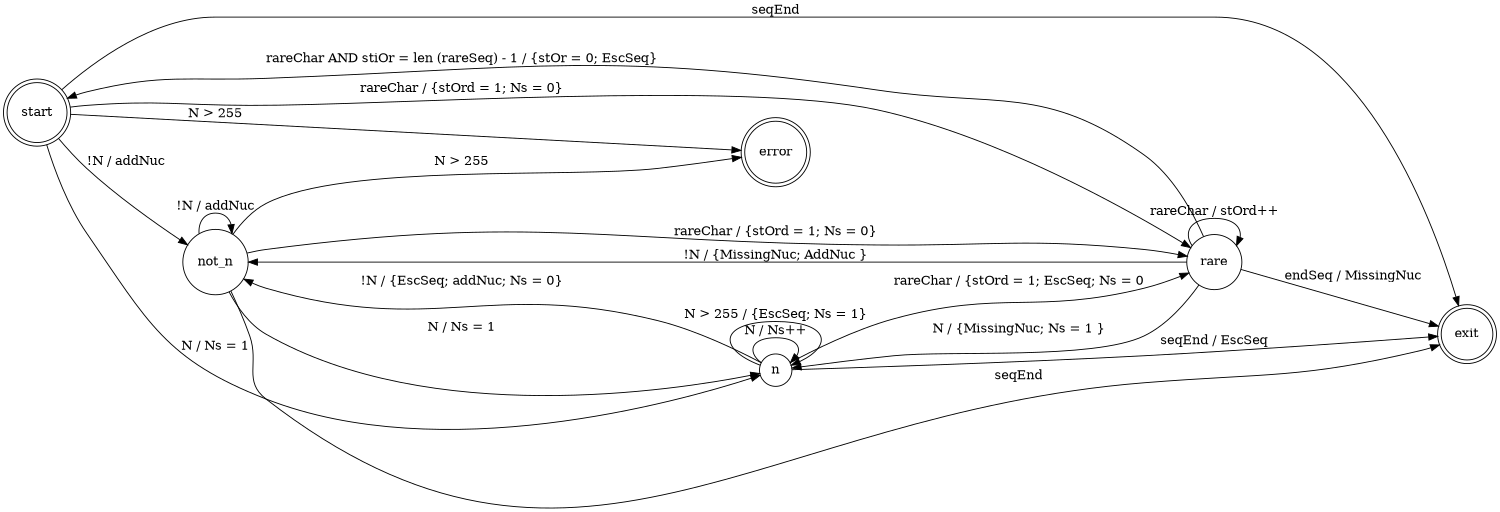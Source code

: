 digraph compressing_fsm {
	rankdir = LR;
	size="10"
	node [shape = doublecircle]; start exit error;
	node [shape = circle];
	start -> not_n [ label = "!N / addNuc" ];
	start -> n [label = "N / Ns = 1" ];
	start -> rare [label = "rareChar / {stOrd = 1; Ns = 0}"]
	start -> exit [label = "seqEnd"];
	start -> error [label = "N > 255"];
	not_n -> n [label = "N / Ns = 1"];
	not_n -> not_n [label = "!N / addNuc"];
	not_n -> rare [label = "rareChar / {stOrd = 1; Ns = 0}"];
	not_n -> exit [label = "seqEnd"];
	not_n -> error [label = "N > 255"];
	n -> not_n [label = "!N / {EscSeq; addNuc; Ns = 0}"];
	n -> n [label= "N / Ns++"];
	n -> n [label= "N > 255 / {EscSeq; Ns = 1}"];
	n -> rare [label = "rareChar / {stOrd = 1; EscSeq; Ns = 0"];
	n -> exit [label = "seqEnd / EscSeq"];
	rare -> not_n [label = "!N / {MissingNuc; AddNuc }"];
	rare -> n [label = "N / {MissingNuc; Ns = 1 }"];
	rare -> exit [label = "endSeq / MissingNuc"];
	rare -> rare [label = "rareChar / stOrd++"];
	rare -> start [label = "rareChar AND stiOr = len (rareSeq) - 1 / {stOr = 0; EscSeq}"];
}
